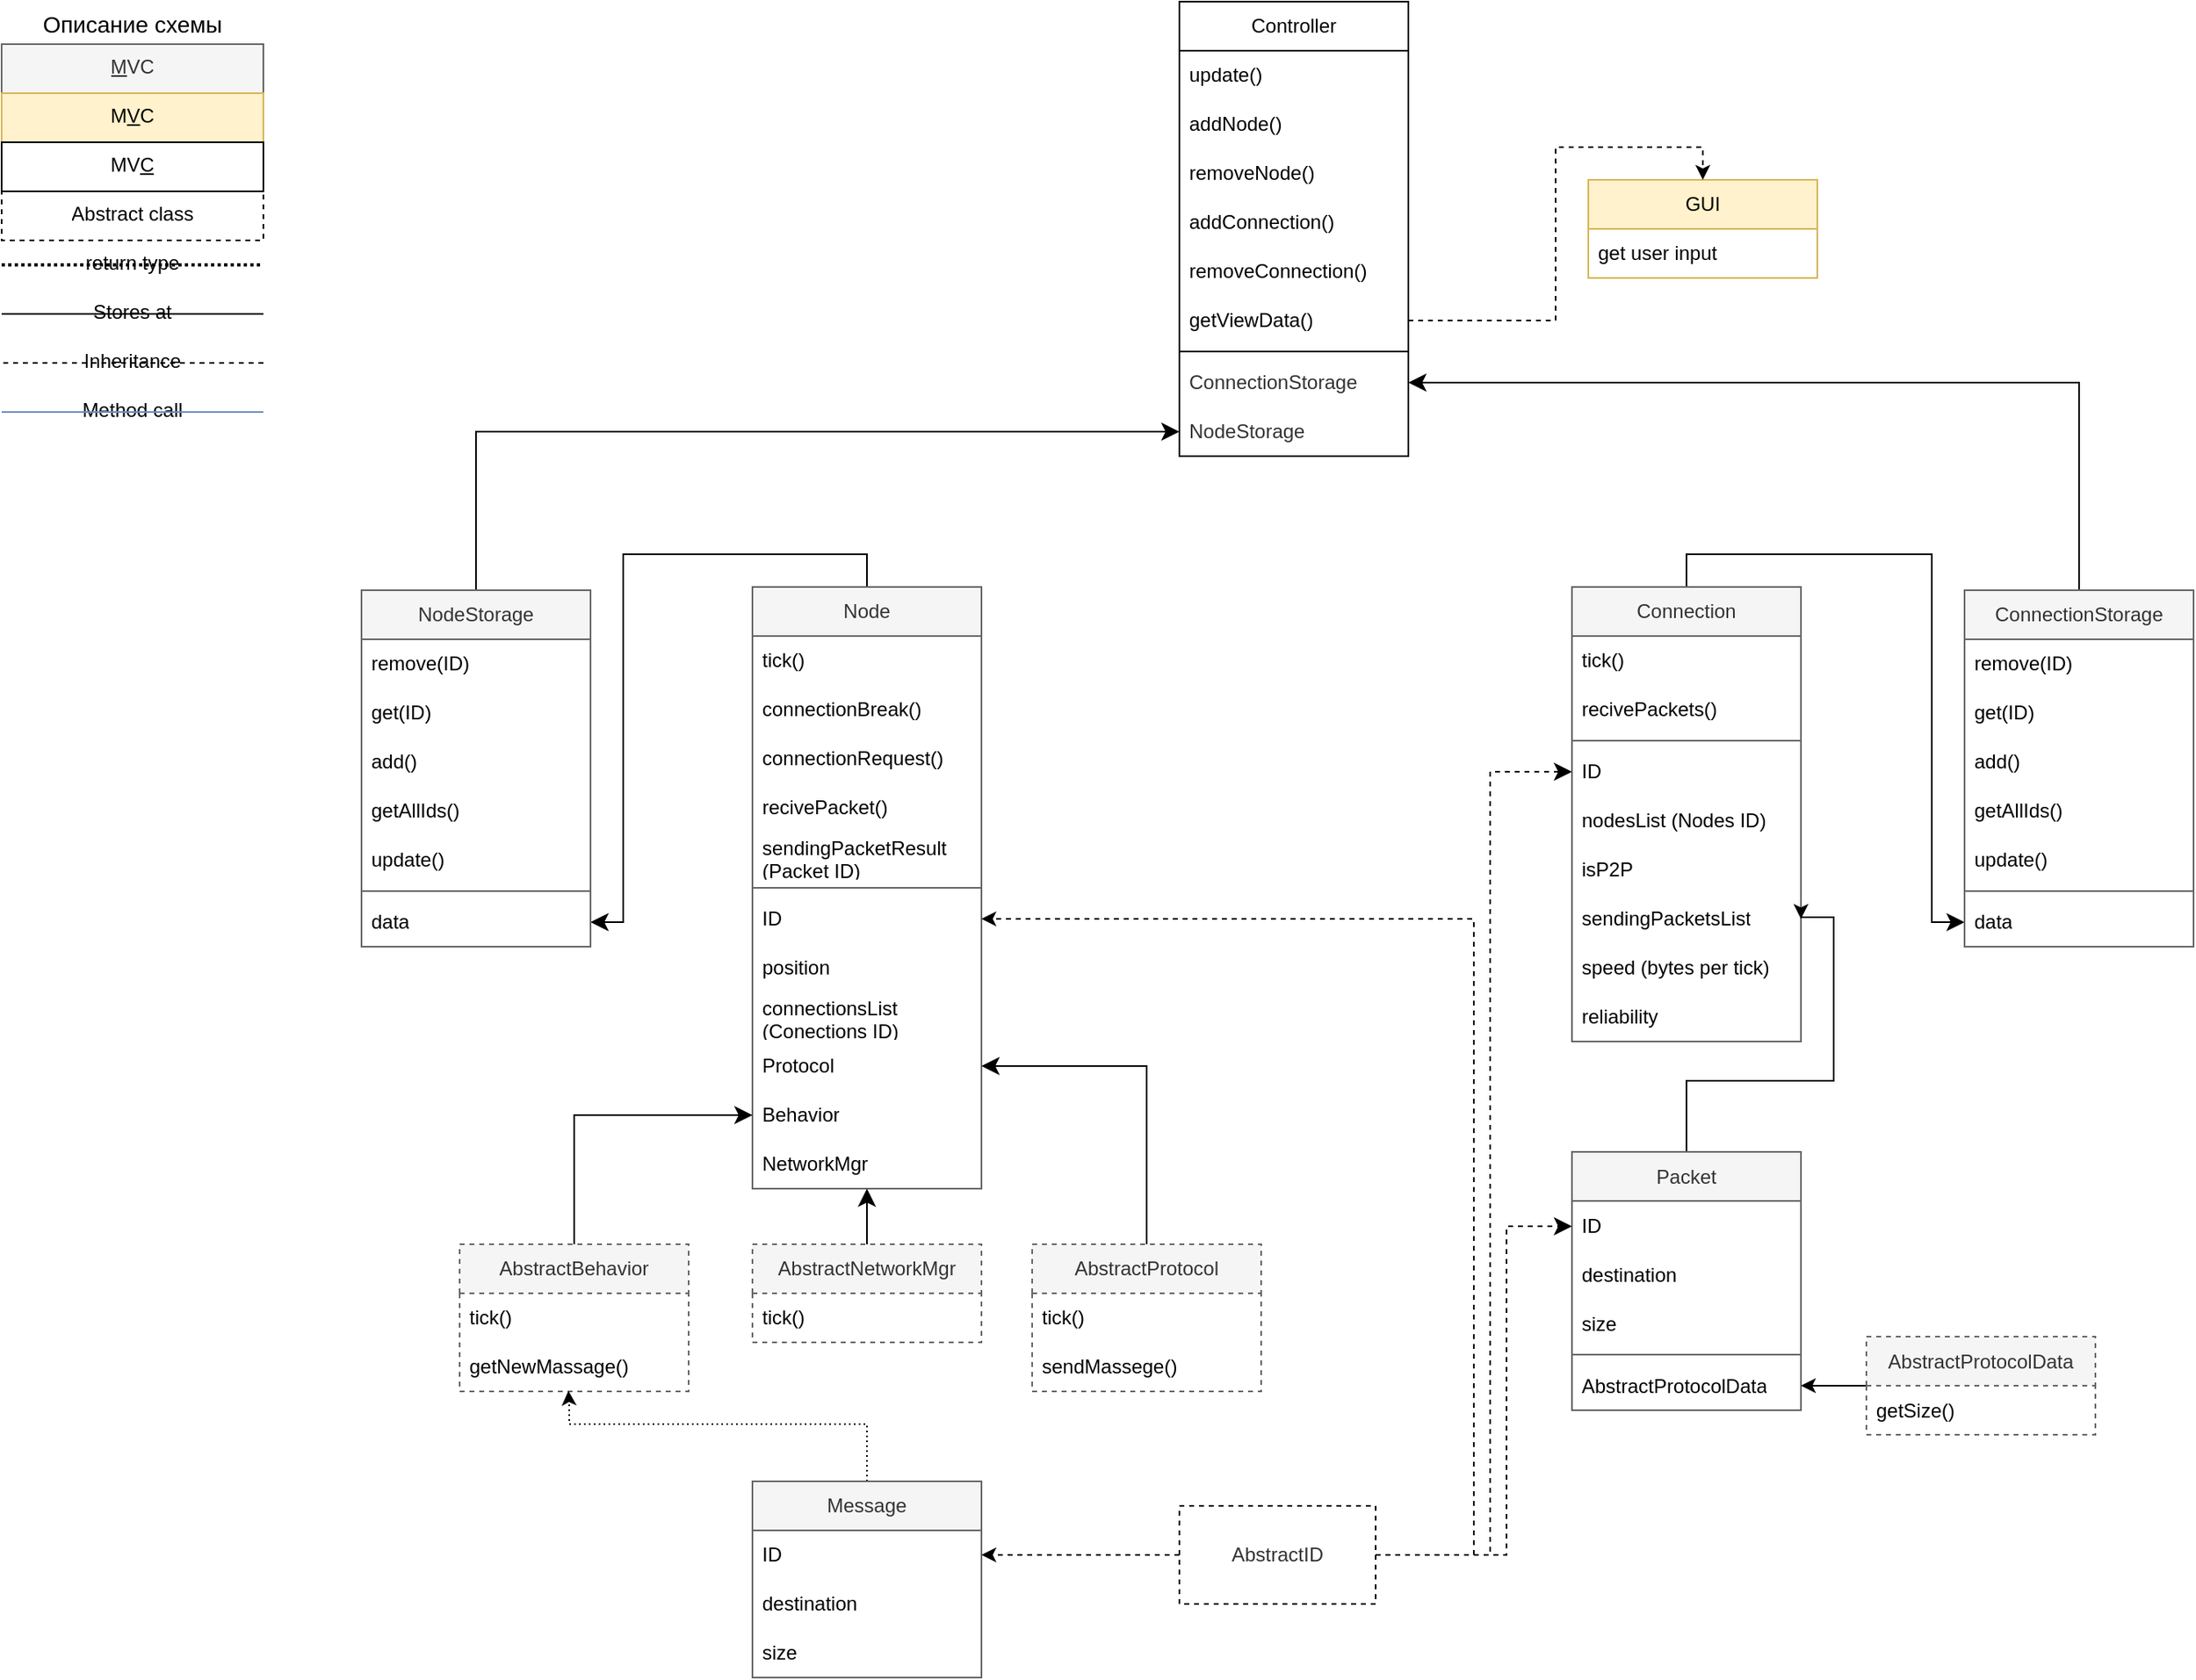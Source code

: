 <mxfile version="24.8.6">
  <diagram name="Ver2" id="9xVtvxBC4ScUAu1mD1pw">
    <mxGraphModel dx="2462" dy="978" grid="1" gridSize="10" guides="1" tooltips="1" connect="1" arrows="1" fold="1" page="1" pageScale="1" pageWidth="1600" pageHeight="900" math="0" shadow="0">
      <root>
        <mxCell id="6djmsBtQRYvO2U8o8B3D-0" />
        <mxCell id="6djmsBtQRYvO2U8o8B3D-1" parent="6djmsBtQRYvO2U8o8B3D-0" />
        <mxCell id="WVjayGv4iGfG3Z5BpXuU-56" value="" style="edgeStyle=orthogonalEdgeStyle;rounded=0;orthogonalLoop=1;jettySize=auto;html=1;fontSize=12;startSize=8;endSize=8;entryX=1;entryY=0.5;entryDx=0;entryDy=0;exitX=0.5;exitY=0;exitDx=0;exitDy=0;" edge="1" parent="6djmsBtQRYvO2U8o8B3D-1" source="6djmsBtQRYvO2U8o8B3D-3" target="WVjayGv4iGfG3Z5BpXuU-52">
          <mxGeometry relative="1" as="geometry">
            <mxPoint x="609" y="484" as="targetPoint" />
            <Array as="points">
              <mxPoint x="609" y="738" />
              <mxPoint x="460" y="738" />
              <mxPoint x="460" y="963" />
            </Array>
          </mxGeometry>
        </mxCell>
        <mxCell id="6djmsBtQRYvO2U8o8B3D-3" value="Node" style="swimlane;fontStyle=0;childLayout=stackLayout;horizontal=1;startSize=30;horizontalStack=0;resizeParent=1;resizeParentMax=0;resizeLast=0;collapsible=1;marginBottom=0;whiteSpace=wrap;html=1;fillColor=#f5f5f5;fontColor=#333333;strokeColor=#666666;" parent="6djmsBtQRYvO2U8o8B3D-1" vertex="1">
          <mxGeometry x="539" y="758" width="140" height="368" as="geometry" />
        </mxCell>
        <mxCell id="6djmsBtQRYvO2U8o8B3D-4" value="tick()" style="text;strokeColor=none;fillColor=none;align=left;verticalAlign=middle;spacingLeft=4;spacingRight=4;overflow=hidden;points=[[0,0.5],[1,0.5]];portConstraint=eastwest;rotatable=0;whiteSpace=wrap;html=1;" parent="6djmsBtQRYvO2U8o8B3D-3" vertex="1">
          <mxGeometry y="30" width="140" height="30" as="geometry" />
        </mxCell>
        <mxCell id="6djmsBtQRYvO2U8o8B3D-93" value="connectionBreak()" style="text;strokeColor=none;fillColor=none;align=left;verticalAlign=middle;spacingLeft=4;spacingRight=4;overflow=hidden;points=[[0,0.5],[1,0.5]];portConstraint=eastwest;rotatable=0;whiteSpace=wrap;html=1;" parent="6djmsBtQRYvO2U8o8B3D-3" vertex="1">
          <mxGeometry y="60" width="140" height="30" as="geometry" />
        </mxCell>
        <mxCell id="6djmsBtQRYvO2U8o8B3D-92" value="connectionRequest()" style="text;strokeColor=none;fillColor=none;align=left;verticalAlign=middle;spacingLeft=4;spacingRight=4;overflow=hidden;points=[[0,0.5],[1,0.5]];portConstraint=eastwest;rotatable=0;whiteSpace=wrap;html=1;" parent="6djmsBtQRYvO2U8o8B3D-3" vertex="1">
          <mxGeometry y="90" width="140" height="30" as="geometry" />
        </mxCell>
        <mxCell id="6djmsBtQRYvO2U8o8B3D-25" value="recivePacket()" style="text;strokeColor=none;fillColor=none;align=left;verticalAlign=middle;spacingLeft=4;spacingRight=4;overflow=hidden;points=[[0,0.5],[1,0.5]];portConstraint=eastwest;rotatable=0;whiteSpace=wrap;html=1;" parent="6djmsBtQRYvO2U8o8B3D-3" vertex="1">
          <mxGeometry y="120" width="140" height="30" as="geometry" />
        </mxCell>
        <mxCell id="6djmsBtQRYvO2U8o8B3D-26" value="sendingPacketResult (Packet ID)" style="text;strokeColor=none;fillColor=none;align=left;verticalAlign=middle;spacingLeft=4;spacingRight=4;overflow=hidden;points=[[0,0.5],[1,0.5]];portConstraint=eastwest;rotatable=0;whiteSpace=wrap;html=1;" parent="6djmsBtQRYvO2U8o8B3D-3" vertex="1">
          <mxGeometry y="150" width="140" height="30" as="geometry" />
        </mxCell>
        <mxCell id="6djmsBtQRYvO2U8o8B3D-5" value="" style="line;strokeWidth=1;fillColor=none;align=left;verticalAlign=middle;spacingTop=-1;spacingLeft=3;spacingRight=3;rotatable=0;labelPosition=right;points=[];portConstraint=eastwest;strokeColor=inherit;" parent="6djmsBtQRYvO2U8o8B3D-3" vertex="1">
          <mxGeometry y="180" width="140" height="8" as="geometry" />
        </mxCell>
        <mxCell id="6djmsBtQRYvO2U8o8B3D-6" value="ID" style="text;strokeColor=none;fillColor=none;align=left;verticalAlign=middle;spacingLeft=4;spacingRight=4;overflow=hidden;points=[[0,0.5],[1,0.5]];portConstraint=eastwest;rotatable=0;whiteSpace=wrap;html=1;" parent="6djmsBtQRYvO2U8o8B3D-3" vertex="1">
          <mxGeometry y="188" width="140" height="30" as="geometry" />
        </mxCell>
        <mxCell id="6djmsBtQRYvO2U8o8B3D-7" value="position" style="text;strokeColor=none;fillColor=none;align=left;verticalAlign=middle;spacingLeft=4;spacingRight=4;overflow=hidden;points=[[0,0.5],[1,0.5]];portConstraint=eastwest;rotatable=0;whiteSpace=wrap;html=1;" parent="6djmsBtQRYvO2U8o8B3D-3" vertex="1">
          <mxGeometry y="218" width="140" height="30" as="geometry" />
        </mxCell>
        <mxCell id="6djmsBtQRYvO2U8o8B3D-8" value="connectionsList&amp;nbsp; (Conections ID)" style="text;strokeColor=none;fillColor=none;align=left;verticalAlign=middle;spacingLeft=4;spacingRight=4;overflow=hidden;points=[[0,0.5],[1,0.5]];portConstraint=eastwest;rotatable=0;whiteSpace=wrap;html=1;" parent="6djmsBtQRYvO2U8o8B3D-3" vertex="1">
          <mxGeometry y="248" width="140" height="30" as="geometry" />
        </mxCell>
        <mxCell id="6djmsBtQRYvO2U8o8B3D-9" value="Protocol&amp;nbsp;" style="text;strokeColor=none;fillColor=none;align=left;verticalAlign=middle;spacingLeft=4;spacingRight=4;overflow=hidden;points=[[0,0.5],[1,0.5]];portConstraint=eastwest;rotatable=0;whiteSpace=wrap;html=1;" parent="6djmsBtQRYvO2U8o8B3D-3" vertex="1">
          <mxGeometry y="278" width="140" height="30" as="geometry" />
        </mxCell>
        <mxCell id="6djmsBtQRYvO2U8o8B3D-10" value="Behavior" style="text;strokeColor=none;fillColor=none;align=left;verticalAlign=middle;spacingLeft=4;spacingRight=4;overflow=hidden;points=[[0,0.5],[1,0.5]];portConstraint=eastwest;rotatable=0;whiteSpace=wrap;html=1;" parent="6djmsBtQRYvO2U8o8B3D-3" vertex="1">
          <mxGeometry y="308" width="140" height="30" as="geometry" />
        </mxCell>
        <mxCell id="6djmsBtQRYvO2U8o8B3D-11" value="NetworkMgr" style="text;strokeColor=none;fillColor=none;align=left;verticalAlign=middle;spacingLeft=4;spacingRight=4;overflow=hidden;points=[[0,0.5],[1,0.5]];portConstraint=eastwest;rotatable=0;whiteSpace=wrap;html=1;" parent="6djmsBtQRYvO2U8o8B3D-3" vertex="1">
          <mxGeometry y="338" width="140" height="30" as="geometry" />
        </mxCell>
        <mxCell id="WVjayGv4iGfG3Z5BpXuU-54" value="" style="edgeStyle=orthogonalEdgeStyle;rounded=0;orthogonalLoop=1;jettySize=auto;html=1;fontSize=12;startSize=8;endSize=8;entryX=0;entryY=0.5;entryDx=0;entryDy=0;exitX=0.5;exitY=0;exitDx=0;exitDy=0;" edge="1" parent="6djmsBtQRYvO2U8o8B3D-1" source="6djmsBtQRYvO2U8o8B3D-13" target="WVjayGv4iGfG3Z5BpXuU-50">
          <mxGeometry relative="1" as="geometry">
            <mxPoint x="1110" y="544" as="targetPoint" />
            <Array as="points">
              <mxPoint x="1110" y="738" />
              <mxPoint x="1260" y="738" />
              <mxPoint x="1260" y="963" />
            </Array>
          </mxGeometry>
        </mxCell>
        <mxCell id="6djmsBtQRYvO2U8o8B3D-13" value="Connection" style="swimlane;fontStyle=0;childLayout=stackLayout;horizontal=1;startSize=30;horizontalStack=0;resizeParent=1;resizeParentMax=0;resizeLast=0;collapsible=1;marginBottom=0;whiteSpace=wrap;html=1;fillColor=#f5f5f5;fontColor=#333333;strokeColor=#666666;" parent="6djmsBtQRYvO2U8o8B3D-1" vertex="1">
          <mxGeometry x="1040" y="758" width="140" height="278" as="geometry" />
        </mxCell>
        <mxCell id="6djmsBtQRYvO2U8o8B3D-14" value="tick()" style="text;strokeColor=none;fillColor=none;align=left;verticalAlign=middle;spacingLeft=4;spacingRight=4;overflow=hidden;points=[[0,0.5],[1,0.5]];portConstraint=eastwest;rotatable=0;whiteSpace=wrap;html=1;" parent="6djmsBtQRYvO2U8o8B3D-13" vertex="1">
          <mxGeometry y="30" width="140" height="30" as="geometry" />
        </mxCell>
        <mxCell id="WVjayGv4iGfG3Z5BpXuU-58" value="recivePackets()" style="text;strokeColor=none;fillColor=none;align=left;verticalAlign=middle;spacingLeft=4;spacingRight=4;overflow=hidden;points=[[0,0.5],[1,0.5]];portConstraint=eastwest;rotatable=0;whiteSpace=wrap;html=1;" vertex="1" parent="6djmsBtQRYvO2U8o8B3D-13">
          <mxGeometry y="60" width="140" height="30" as="geometry" />
        </mxCell>
        <mxCell id="6djmsBtQRYvO2U8o8B3D-15" value="" style="line;strokeWidth=1;fillColor=none;align=left;verticalAlign=middle;spacingTop=-1;spacingLeft=3;spacingRight=3;rotatable=0;labelPosition=right;points=[];portConstraint=eastwest;strokeColor=inherit;" parent="6djmsBtQRYvO2U8o8B3D-13" vertex="1">
          <mxGeometry y="90" width="140" height="8" as="geometry" />
        </mxCell>
        <mxCell id="6djmsBtQRYvO2U8o8B3D-16" value="ID" style="text;strokeColor=none;fillColor=none;align=left;verticalAlign=middle;spacingLeft=4;spacingRight=4;overflow=hidden;points=[[0,0.5],[1,0.5]];portConstraint=eastwest;rotatable=0;whiteSpace=wrap;html=1;" parent="6djmsBtQRYvO2U8o8B3D-13" vertex="1">
          <mxGeometry y="98" width="140" height="30" as="geometry" />
        </mxCell>
        <mxCell id="6djmsBtQRYvO2U8o8B3D-17" value="nodesList&lt;span style=&quot;background-color: initial;&quot;&gt;&amp;nbsp;(Nodes ID)&lt;/span&gt;" style="text;strokeColor=none;fillColor=none;align=left;verticalAlign=middle;spacingLeft=4;spacingRight=4;overflow=hidden;points=[[0,0.5],[1,0.5]];portConstraint=eastwest;rotatable=0;whiteSpace=wrap;html=1;" parent="6djmsBtQRYvO2U8o8B3D-13" vertex="1">
          <mxGeometry y="128" width="140" height="30" as="geometry" />
        </mxCell>
        <mxCell id="SFhjNOhDKGj1O6oXn9Yt-0" value="isP2P" style="text;strokeColor=none;fillColor=none;align=left;verticalAlign=middle;spacingLeft=4;spacingRight=4;overflow=hidden;points=[[0,0.5],[1,0.5]];portConstraint=eastwest;rotatable=0;whiteSpace=wrap;html=1;" parent="6djmsBtQRYvO2U8o8B3D-13" vertex="1">
          <mxGeometry y="158" width="140" height="30" as="geometry" />
        </mxCell>
        <mxCell id="6djmsBtQRYvO2U8o8B3D-18" value="sendingPackets&lt;span style=&quot;background-color: initial;&quot;&gt;List&lt;/span&gt;" style="text;strokeColor=none;fillColor=none;align=left;verticalAlign=middle;spacingLeft=4;spacingRight=4;overflow=hidden;points=[[0,0.5],[1,0.5]];portConstraint=eastwest;rotatable=0;whiteSpace=wrap;html=1;" parent="6djmsBtQRYvO2U8o8B3D-13" vertex="1">
          <mxGeometry y="188" width="140" height="30" as="geometry" />
        </mxCell>
        <mxCell id="6djmsBtQRYvO2U8o8B3D-19" value="speed (bytes per tick)" style="text;strokeColor=none;fillColor=none;align=left;verticalAlign=middle;spacingLeft=4;spacingRight=4;overflow=hidden;points=[[0,0.5],[1,0.5]];portConstraint=eastwest;rotatable=0;whiteSpace=wrap;html=1;" parent="6djmsBtQRYvO2U8o8B3D-13" vertex="1">
          <mxGeometry y="218" width="140" height="30" as="geometry" />
        </mxCell>
        <mxCell id="6djmsBtQRYvO2U8o8B3D-20" value="reliability" style="text;strokeColor=none;fillColor=none;align=left;verticalAlign=middle;spacingLeft=4;spacingRight=4;overflow=hidden;points=[[0,0.5],[1,0.5]];portConstraint=eastwest;rotatable=0;whiteSpace=wrap;html=1;" parent="6djmsBtQRYvO2U8o8B3D-13" vertex="1">
          <mxGeometry y="248" width="140" height="30" as="geometry" />
        </mxCell>
        <mxCell id="SFhjNOhDKGj1O6oXn9Yt-3" value="" style="edgeStyle=orthogonalEdgeStyle;rounded=0;orthogonalLoop=1;jettySize=auto;html=1;fontSize=12;startSize=8;endSize=8;entryX=1;entryY=0.5;entryDx=0;entryDy=0;" parent="6djmsBtQRYvO2U8o8B3D-1" source="6djmsBtQRYvO2U8o8B3D-22" target="6djmsBtQRYvO2U8o8B3D-9" edge="1">
          <mxGeometry relative="1" as="geometry">
            <mxPoint x="799.5" y="935" as="targetPoint" />
          </mxGeometry>
        </mxCell>
        <mxCell id="6djmsBtQRYvO2U8o8B3D-22" value="AbstractProtocol" style="swimlane;fontStyle=0;childLayout=stackLayout;horizontal=1;startSize=30;horizontalStack=0;resizeParent=1;resizeParentMax=0;resizeLast=0;collapsible=1;marginBottom=0;whiteSpace=wrap;html=1;dashed=1;fillColor=#f5f5f5;fontColor=#333333;strokeColor=#666666;" parent="6djmsBtQRYvO2U8o8B3D-1" vertex="1">
          <mxGeometry x="710" y="1160" width="140" height="90" as="geometry" />
        </mxCell>
        <mxCell id="6djmsBtQRYvO2U8o8B3D-23" value="tick()" style="text;strokeColor=none;fillColor=none;align=left;verticalAlign=middle;spacingLeft=4;spacingRight=4;overflow=hidden;points=[[0,0.5],[1,0.5]];portConstraint=eastwest;rotatable=0;whiteSpace=wrap;html=1;" parent="6djmsBtQRYvO2U8o8B3D-22" vertex="1">
          <mxGeometry y="30" width="140" height="30" as="geometry" />
        </mxCell>
        <mxCell id="6djmsBtQRYvO2U8o8B3D-24" value="sendMassege()" style="text;strokeColor=none;fillColor=none;align=left;verticalAlign=middle;spacingLeft=4;spacingRight=4;overflow=hidden;points=[[0,0.5],[1,0.5]];portConstraint=eastwest;rotatable=0;whiteSpace=wrap;html=1;" parent="6djmsBtQRYvO2U8o8B3D-22" vertex="1">
          <mxGeometry y="60" width="140" height="30" as="geometry" />
        </mxCell>
        <mxCell id="SFhjNOhDKGj1O6oXn9Yt-5" value="" style="edgeStyle=orthogonalEdgeStyle;rounded=0;orthogonalLoop=1;jettySize=auto;html=1;fontSize=12;startSize=8;endSize=8;entryX=0;entryY=0.5;entryDx=0;entryDy=0;" parent="6djmsBtQRYvO2U8o8B3D-1" source="6djmsBtQRYvO2U8o8B3D-28" target="6djmsBtQRYvO2U8o8B3D-10" edge="1">
          <mxGeometry relative="1" as="geometry">
            <mxPoint x="498.5" y="1016" as="targetPoint" />
          </mxGeometry>
        </mxCell>
        <mxCell id="6djmsBtQRYvO2U8o8B3D-28" value="AbstractBehavior" style="swimlane;fontStyle=0;childLayout=stackLayout;horizontal=1;startSize=30;horizontalStack=0;resizeParent=1;resizeParentMax=0;resizeLast=0;collapsible=1;marginBottom=0;whiteSpace=wrap;html=1;dashed=1;fillColor=#f5f5f5;fontColor=#333333;strokeColor=#666666;" parent="6djmsBtQRYvO2U8o8B3D-1" vertex="1">
          <mxGeometry x="360" y="1160" width="140" height="90" as="geometry" />
        </mxCell>
        <mxCell id="6djmsBtQRYvO2U8o8B3D-29" value="tick()" style="text;strokeColor=none;fillColor=none;align=left;verticalAlign=middle;spacingLeft=4;spacingRight=4;overflow=hidden;points=[[0,0.5],[1,0.5]];portConstraint=eastwest;rotatable=0;whiteSpace=wrap;html=1;" parent="6djmsBtQRYvO2U8o8B3D-28" vertex="1">
          <mxGeometry y="30" width="140" height="30" as="geometry" />
        </mxCell>
        <mxCell id="6djmsBtQRYvO2U8o8B3D-30" value="getNewMassage()" style="text;strokeColor=none;fillColor=none;align=left;verticalAlign=middle;spacingLeft=4;spacingRight=4;overflow=hidden;points=[[0,0.5],[1,0.5]];portConstraint=eastwest;rotatable=0;whiteSpace=wrap;html=1;" parent="6djmsBtQRYvO2U8o8B3D-28" vertex="1">
          <mxGeometry y="60" width="140" height="30" as="geometry" />
        </mxCell>
        <mxCell id="6djmsBtQRYvO2U8o8B3D-31" value="&lt;div&gt;&lt;span style=&quot;background-color: initial;&quot;&gt;Controller&lt;/span&gt;&lt;br&gt;&lt;/div&gt;" style="swimlane;fontStyle=0;childLayout=stackLayout;horizontal=1;startSize=30;horizontalStack=0;resizeParent=1;resizeParentMax=0;resizeLast=0;collapsible=1;marginBottom=0;whiteSpace=wrap;html=1;" parent="6djmsBtQRYvO2U8o8B3D-1" vertex="1">
          <mxGeometry x="800" y="400" width="140" height="278" as="geometry" />
        </mxCell>
        <mxCell id="6djmsBtQRYvO2U8o8B3D-32" value="update()" style="text;strokeColor=none;fillColor=none;align=left;verticalAlign=middle;spacingLeft=4;spacingRight=4;overflow=hidden;points=[[0,0.5],[1,0.5]];portConstraint=eastwest;rotatable=0;whiteSpace=wrap;html=1;" parent="6djmsBtQRYvO2U8o8B3D-31" vertex="1">
          <mxGeometry y="30" width="140" height="30" as="geometry" />
        </mxCell>
        <mxCell id="6djmsBtQRYvO2U8o8B3D-33" value="addNode()" style="text;strokeColor=none;fillColor=none;align=left;verticalAlign=middle;spacingLeft=4;spacingRight=4;overflow=hidden;points=[[0,0.5],[1,0.5]];portConstraint=eastwest;rotatable=0;whiteSpace=wrap;html=1;" parent="6djmsBtQRYvO2U8o8B3D-31" vertex="1">
          <mxGeometry y="60" width="140" height="30" as="geometry" />
        </mxCell>
        <mxCell id="6djmsBtQRYvO2U8o8B3D-34" value="removeNode()" style="text;strokeColor=none;fillColor=none;align=left;verticalAlign=middle;spacingLeft=4;spacingRight=4;overflow=hidden;points=[[0,0.5],[1,0.5]];portConstraint=eastwest;rotatable=0;whiteSpace=wrap;html=1;" parent="6djmsBtQRYvO2U8o8B3D-31" vertex="1">
          <mxGeometry y="90" width="140" height="30" as="geometry" />
        </mxCell>
        <mxCell id="6djmsBtQRYvO2U8o8B3D-35" value="addConnection()" style="text;strokeColor=none;fillColor=none;align=left;verticalAlign=middle;spacingLeft=4;spacingRight=4;overflow=hidden;points=[[0,0.5],[1,0.5]];portConstraint=eastwest;rotatable=0;whiteSpace=wrap;html=1;" parent="6djmsBtQRYvO2U8o8B3D-31" vertex="1">
          <mxGeometry y="120" width="140" height="30" as="geometry" />
        </mxCell>
        <mxCell id="6djmsBtQRYvO2U8o8B3D-36" value="removeConnection()" style="text;strokeColor=none;fillColor=none;align=left;verticalAlign=middle;spacingLeft=4;spacingRight=4;overflow=hidden;points=[[0,0.5],[1,0.5]];portConstraint=eastwest;rotatable=0;whiteSpace=wrap;html=1;" parent="6djmsBtQRYvO2U8o8B3D-31" vertex="1">
          <mxGeometry y="150" width="140" height="30" as="geometry" />
        </mxCell>
        <mxCell id="6djmsBtQRYvO2U8o8B3D-37" value="getViewData()" style="text;strokeColor=none;fillColor=none;align=left;verticalAlign=middle;spacingLeft=4;spacingRight=4;overflow=hidden;points=[[0,0.5],[1,0.5]];portConstraint=eastwest;rotatable=0;whiteSpace=wrap;html=1;" parent="6djmsBtQRYvO2U8o8B3D-31" vertex="1">
          <mxGeometry y="180" width="140" height="30" as="geometry" />
        </mxCell>
        <mxCell id="6djmsBtQRYvO2U8o8B3D-38" value="" style="line;strokeWidth=1;fillColor=none;align=left;verticalAlign=middle;spacingTop=-1;spacingLeft=3;spacingRight=3;rotatable=0;labelPosition=right;points=[];portConstraint=eastwest;strokeColor=inherit;" parent="6djmsBtQRYvO2U8o8B3D-31" vertex="1">
          <mxGeometry y="210" width="140" height="8" as="geometry" />
        </mxCell>
        <mxCell id="6djmsBtQRYvO2U8o8B3D-39" value="&lt;span style=&quot;color: rgb(51, 51, 51); text-align: center;&quot;&gt;ConnectionStorage&lt;/span&gt;" style="text;strokeColor=none;fillColor=none;align=left;verticalAlign=middle;spacingLeft=4;spacingRight=4;overflow=hidden;points=[[0,0.5],[1,0.5]];portConstraint=eastwest;rotatable=0;whiteSpace=wrap;html=1;" parent="6djmsBtQRYvO2U8o8B3D-31" vertex="1">
          <mxGeometry y="218" width="140" height="30" as="geometry" />
        </mxCell>
        <mxCell id="6djmsBtQRYvO2U8o8B3D-40" value="&lt;span style=&quot;color: rgb(51, 51, 51); text-align: center;&quot;&gt;NodeStorage&lt;/span&gt;" style="text;strokeColor=none;fillColor=none;align=left;verticalAlign=middle;spacingLeft=4;spacingRight=4;overflow=hidden;points=[[0,0.5],[1,0.5]];portConstraint=eastwest;rotatable=0;whiteSpace=wrap;html=1;" parent="6djmsBtQRYvO2U8o8B3D-31" vertex="1">
          <mxGeometry y="248" width="140" height="30" as="geometry" />
        </mxCell>
        <mxCell id="6djmsBtQRYvO2U8o8B3D-49" value="" style="edgeStyle=orthogonalEdgeStyle;rounded=0;orthogonalLoop=1;jettySize=auto;html=1;fontSize=12;startSize=8;endSize=8;exitX=0.5;exitY=0;exitDx=0;exitDy=0;entryX=0;entryY=0.5;entryDx=0;entryDy=0;" parent="6djmsBtQRYvO2U8o8B3D-1" source="WVjayGv4iGfG3Z5BpXuU-25" target="6djmsBtQRYvO2U8o8B3D-40" edge="1">
          <mxGeometry relative="1" as="geometry">
            <Array as="points">
              <mxPoint x="370" y="663" />
            </Array>
            <mxPoint x="360" y="760.0" as="sourcePoint" />
          </mxGeometry>
        </mxCell>
        <mxCell id="6djmsBtQRYvO2U8o8B3D-51" style="edgeStyle=orthogonalEdgeStyle;rounded=0;orthogonalLoop=1;jettySize=auto;html=1;exitX=0.5;exitY=0;exitDx=0;exitDy=0;fontSize=12;startSize=8;endSize=8;entryX=1;entryY=0.5;entryDx=0;entryDy=0;" parent="6djmsBtQRYvO2U8o8B3D-1" source="WVjayGv4iGfG3Z5BpXuU-43" target="6djmsBtQRYvO2U8o8B3D-39" edge="1">
          <mxGeometry relative="1" as="geometry">
            <mxPoint x="720" y="584" as="targetPoint" />
            <Array as="points">
              <mxPoint x="1350" y="633" />
            </Array>
            <mxPoint x="1360" y="760.0" as="sourcePoint" />
          </mxGeometry>
        </mxCell>
        <mxCell id="6djmsBtQRYvO2U8o8B3D-53" value="Описание схемы" style="swimlane;fontStyle=0;childLayout=stackLayout;horizontal=1;startSize=26;horizontalStack=0;resizeParent=1;resizeParentMax=0;resizeLast=0;collapsible=1;marginBottom=0;align=center;fontSize=14;strokeColor=none;fillColor=none;" parent="6djmsBtQRYvO2U8o8B3D-1" vertex="1">
          <mxGeometry x="80" y="400" width="160" height="266" as="geometry">
            <mxRectangle x="80" y="16" width="150" height="30" as="alternateBounds" />
          </mxGeometry>
        </mxCell>
        <mxCell id="6djmsBtQRYvO2U8o8B3D-54" value="&lt;u&gt;M&lt;/u&gt;VC" style="text;strokeColor=#666666;fillColor=#f5f5f5;spacingLeft=4;spacingRight=4;overflow=hidden;rotatable=0;points=[[0,0.5],[1,0.5]];portConstraint=eastwest;fontSize=12;whiteSpace=wrap;html=1;align=center;fontColor=#333333;" parent="6djmsBtQRYvO2U8o8B3D-53" vertex="1">
          <mxGeometry y="26" width="160" height="30" as="geometry" />
        </mxCell>
        <mxCell id="6djmsBtQRYvO2U8o8B3D-55" value="M&lt;u&gt;V&lt;/u&gt;C" style="text;strokeColor=#d6b656;fillColor=#fff2cc;spacingLeft=4;spacingRight=4;overflow=hidden;rotatable=0;points=[[0,0.5],[1,0.5]];portConstraint=eastwest;fontSize=12;whiteSpace=wrap;html=1;align=center;" parent="6djmsBtQRYvO2U8o8B3D-53" vertex="1">
          <mxGeometry y="56" width="160" height="30" as="geometry" />
        </mxCell>
        <mxCell id="6djmsBtQRYvO2U8o8B3D-56" value="MV&lt;u&gt;C&lt;/u&gt;" style="text;spacingLeft=4;spacingRight=4;overflow=hidden;rotatable=0;points=[[0,0.5],[1,0.5]];portConstraint=eastwest;fontSize=12;whiteSpace=wrap;html=1;align=center;strokeColor=default;fillColor=default;" parent="6djmsBtQRYvO2U8o8B3D-53" vertex="1">
          <mxGeometry y="86" width="160" height="30" as="geometry" />
        </mxCell>
        <mxCell id="6djmsBtQRYvO2U8o8B3D-57" value="Abstract class" style="text;spacingLeft=4;spacingRight=4;overflow=hidden;rotatable=0;points=[[0,0.5],[1,0.5]];portConstraint=eastwest;fontSize=12;whiteSpace=wrap;html=1;align=center;strokeColor=default;dashed=1;" parent="6djmsBtQRYvO2U8o8B3D-53" vertex="1">
          <mxGeometry y="116" width="160" height="30" as="geometry" />
        </mxCell>
        <mxCell id="6djmsBtQRYvO2U8o8B3D-58" value="return type" style="text;spacingLeft=4;spacingRight=4;overflow=hidden;rotatable=0;points=[[0,0.5],[1,0.5]];portConstraint=eastwest;fontSize=12;whiteSpace=wrap;html=1;align=center;strokeColor=none;dashed=1;" parent="6djmsBtQRYvO2U8o8B3D-53" vertex="1">
          <mxGeometry y="146" width="160" height="30" as="geometry" />
        </mxCell>
        <mxCell id="6djmsBtQRYvO2U8o8B3D-59" value="Stores at" style="text;spacingLeft=4;spacingRight=4;overflow=hidden;rotatable=0;points=[[0,0.5],[1,0.5]];portConstraint=eastwest;fontSize=12;whiteSpace=wrap;html=1;align=center;strokeColor=none;dashed=1;" parent="6djmsBtQRYvO2U8o8B3D-53" vertex="1">
          <mxGeometry y="176" width="160" height="30" as="geometry" />
        </mxCell>
        <mxCell id="6djmsBtQRYvO2U8o8B3D-60" value="Inheritance" style="text;spacingLeft=4;spacingRight=4;overflow=hidden;rotatable=0;points=[[0,0.5],[1,0.5]];portConstraint=eastwest;fontSize=12;whiteSpace=wrap;html=1;align=center;strokeColor=none;dashed=1;" parent="6djmsBtQRYvO2U8o8B3D-53" vertex="1">
          <mxGeometry y="206" width="160" height="30" as="geometry" />
        </mxCell>
        <mxCell id="6djmsBtQRYvO2U8o8B3D-61" value="Method call" style="text;spacingLeft=4;spacingRight=4;overflow=hidden;rotatable=0;points=[[0,0.5],[1,0.5]];portConstraint=eastwest;fontSize=12;whiteSpace=wrap;html=1;align=center;strokeColor=none;dashed=1;" parent="6djmsBtQRYvO2U8o8B3D-53" vertex="1">
          <mxGeometry y="236" width="160" height="30" as="geometry" />
        </mxCell>
        <mxCell id="6djmsBtQRYvO2U8o8B3D-62" value="" style="endArrow=none;dashed=1;html=1;rounded=0;entryX=0;entryY=0.5;entryDx=0;entryDy=0;exitX=1;exitY=0.5;exitDx=0;exitDy=0;" parent="6djmsBtQRYvO2U8o8B3D-53" source="6djmsBtQRYvO2U8o8B3D-60" target="6djmsBtQRYvO2U8o8B3D-60" edge="1">
          <mxGeometry width="50" height="50" relative="1" as="geometry">
            <mxPoint x="250" y="230" as="sourcePoint" />
            <mxPoint x="300" y="180" as="targetPoint" />
          </mxGeometry>
        </mxCell>
        <mxCell id="6djmsBtQRYvO2U8o8B3D-63" value="" style="endArrow=none;html=1;rounded=0;exitX=0;exitY=0.5;exitDx=0;exitDy=0;entryX=1;entryY=0.5;entryDx=0;entryDy=0;" parent="6djmsBtQRYvO2U8o8B3D-53" source="6djmsBtQRYvO2U8o8B3D-59" target="6djmsBtQRYvO2U8o8B3D-59" edge="1">
          <mxGeometry width="50" height="50" relative="1" as="geometry">
            <mxPoint x="250" y="230" as="sourcePoint" />
            <mxPoint x="300" y="180" as="targetPoint" />
          </mxGeometry>
        </mxCell>
        <mxCell id="6djmsBtQRYvO2U8o8B3D-64" value="" style="endArrow=none;dashed=1;html=1;dashPattern=1 1;strokeWidth=2;rounded=0;exitX=0;exitY=0.5;exitDx=0;exitDy=0;entryX=1;entryY=0.5;entryDx=0;entryDy=0;" parent="6djmsBtQRYvO2U8o8B3D-53" source="6djmsBtQRYvO2U8o8B3D-58" target="6djmsBtQRYvO2U8o8B3D-58" edge="1">
          <mxGeometry width="50" height="50" relative="1" as="geometry">
            <mxPoint x="169" y="120" as="sourcePoint" />
            <mxPoint x="219" y="70" as="targetPoint" />
          </mxGeometry>
        </mxCell>
        <mxCell id="6djmsBtQRYvO2U8o8B3D-65" value="" style="endArrow=none;html=1;rounded=0;exitX=0;exitY=0.5;exitDx=0;exitDy=0;entryX=1;entryY=0.5;entryDx=0;entryDy=0;fillColor=#dae8fc;strokeColor=#6c8ebf;" parent="6djmsBtQRYvO2U8o8B3D-53" source="6djmsBtQRYvO2U8o8B3D-61" target="6djmsBtQRYvO2U8o8B3D-61" edge="1">
          <mxGeometry width="50" height="50" relative="1" as="geometry">
            <mxPoint x="10" y="201" as="sourcePoint" />
            <mxPoint x="170" y="201" as="targetPoint" />
          </mxGeometry>
        </mxCell>
        <mxCell id="6djmsBtQRYvO2U8o8B3D-66" value="GUI" style="swimlane;fontStyle=0;childLayout=stackLayout;horizontal=1;startSize=30;horizontalStack=0;resizeParent=1;resizeParentMax=0;resizeLast=0;collapsible=1;marginBottom=0;whiteSpace=wrap;html=1;fillColor=#fff2cc;strokeColor=#d6b656;" parent="6djmsBtQRYvO2U8o8B3D-1" vertex="1">
          <mxGeometry x="1050" y="509" width="140" height="60" as="geometry" />
        </mxCell>
        <mxCell id="6djmsBtQRYvO2U8o8B3D-69" value="get user input" style="text;strokeColor=none;fillColor=none;align=left;verticalAlign=middle;spacingLeft=4;spacingRight=4;overflow=hidden;points=[[0,0.5],[1,0.5]];portConstraint=eastwest;rotatable=0;whiteSpace=wrap;html=1;" parent="6djmsBtQRYvO2U8o8B3D-66" vertex="1">
          <mxGeometry y="30" width="140" height="30" as="geometry" />
        </mxCell>
        <mxCell id="6djmsBtQRYvO2U8o8B3D-70" value="" style="edgeStyle=orthogonalEdgeStyle;rounded=0;orthogonalLoop=1;jettySize=auto;html=1;entryX=1;entryY=0.5;entryDx=0;entryDy=0;" parent="6djmsBtQRYvO2U8o8B3D-1" source="6djmsBtQRYvO2U8o8B3D-71" target="6djmsBtQRYvO2U8o8B3D-18" edge="1">
          <mxGeometry relative="1" as="geometry">
            <Array as="points">
              <mxPoint x="1110" y="1060" />
              <mxPoint x="1200" y="1060" />
              <mxPoint x="1200" y="960" />
              <mxPoint x="1180" y="960" />
            </Array>
          </mxGeometry>
        </mxCell>
        <mxCell id="6djmsBtQRYvO2U8o8B3D-71" value="Packet" style="swimlane;fontStyle=0;childLayout=stackLayout;horizontal=1;startSize=30;horizontalStack=0;resizeParent=1;resizeParentMax=0;resizeLast=0;collapsible=1;marginBottom=0;whiteSpace=wrap;html=1;fillColor=#f5f5f5;fontColor=#333333;strokeColor=#666666;" parent="6djmsBtQRYvO2U8o8B3D-1" vertex="1">
          <mxGeometry x="1040" y="1103.5" width="140" height="158" as="geometry" />
        </mxCell>
        <mxCell id="6djmsBtQRYvO2U8o8B3D-72" value="ID" style="text;strokeColor=none;fillColor=none;align=left;verticalAlign=middle;spacingLeft=4;spacingRight=4;overflow=hidden;points=[[0,0.5],[1,0.5]];portConstraint=eastwest;rotatable=0;whiteSpace=wrap;html=1;" parent="6djmsBtQRYvO2U8o8B3D-71" vertex="1">
          <mxGeometry y="30" width="140" height="30" as="geometry" />
        </mxCell>
        <mxCell id="6djmsBtQRYvO2U8o8B3D-73" value="destination" style="text;strokeColor=none;fillColor=none;align=left;verticalAlign=middle;spacingLeft=4;spacingRight=4;overflow=hidden;points=[[0,0.5],[1,0.5]];portConstraint=eastwest;rotatable=0;whiteSpace=wrap;html=1;" parent="6djmsBtQRYvO2U8o8B3D-71" vertex="1">
          <mxGeometry y="60" width="140" height="30" as="geometry" />
        </mxCell>
        <mxCell id="6djmsBtQRYvO2U8o8B3D-74" value="size" style="text;strokeColor=none;fillColor=none;align=left;verticalAlign=middle;spacingLeft=4;spacingRight=4;overflow=hidden;points=[[0,0.5],[1,0.5]];portConstraint=eastwest;rotatable=0;whiteSpace=wrap;html=1;" parent="6djmsBtQRYvO2U8o8B3D-71" vertex="1">
          <mxGeometry y="90" width="140" height="30" as="geometry" />
        </mxCell>
        <mxCell id="6djmsBtQRYvO2U8o8B3D-76" value="" style="line;strokeWidth=1;fillColor=none;align=left;verticalAlign=middle;spacingTop=-1;spacingLeft=3;spacingRight=3;rotatable=0;labelPosition=right;points=[];portConstraint=eastwest;strokeColor=inherit;" parent="6djmsBtQRYvO2U8o8B3D-71" vertex="1">
          <mxGeometry y="120" width="140" height="8" as="geometry" />
        </mxCell>
        <mxCell id="6djmsBtQRYvO2U8o8B3D-77" value="AbstractProtocolData" style="text;strokeColor=none;fillColor=none;align=left;verticalAlign=middle;spacingLeft=4;spacingRight=4;overflow=hidden;points=[[0,0.5],[1,0.5]];portConstraint=eastwest;rotatable=0;whiteSpace=wrap;html=1;" parent="6djmsBtQRYvO2U8o8B3D-71" vertex="1">
          <mxGeometry y="128" width="140" height="30" as="geometry" />
        </mxCell>
        <mxCell id="6djmsBtQRYvO2U8o8B3D-78" value="" style="edgeStyle=orthogonalEdgeStyle;rounded=0;orthogonalLoop=1;jettySize=auto;html=1;" parent="6djmsBtQRYvO2U8o8B3D-1" source="6djmsBtQRYvO2U8o8B3D-79" target="6djmsBtQRYvO2U8o8B3D-77" edge="1">
          <mxGeometry relative="1" as="geometry" />
        </mxCell>
        <mxCell id="6djmsBtQRYvO2U8o8B3D-79" value="Abstract&lt;span style=&quot;background-color: initial;&quot;&gt;Protocol&lt;/span&gt;&lt;span style=&quot;background-color: initial;&quot;&gt;Data&lt;/span&gt;" style="swimlane;fontStyle=0;childLayout=stackLayout;horizontal=1;startSize=30;horizontalStack=0;resizeParent=1;resizeParentMax=0;resizeLast=0;collapsible=1;marginBottom=0;whiteSpace=wrap;html=1;dashed=1;fillColor=#f5f5f5;fontColor=#333333;strokeColor=#666666;" parent="6djmsBtQRYvO2U8o8B3D-1" vertex="1">
          <mxGeometry x="1220" y="1216.5" width="140" height="60" as="geometry" />
        </mxCell>
        <mxCell id="6djmsBtQRYvO2U8o8B3D-80" value="getSize()" style="text;strokeColor=none;fillColor=none;align=left;verticalAlign=middle;spacingLeft=4;spacingRight=4;overflow=hidden;points=[[0,0.5],[1,0.5]];portConstraint=eastwest;rotatable=0;whiteSpace=wrap;html=1;" parent="6djmsBtQRYvO2U8o8B3D-79" vertex="1">
          <mxGeometry y="30" width="140" height="30" as="geometry" />
        </mxCell>
        <mxCell id="6djmsBtQRYvO2U8o8B3D-81" value="" style="edgeStyle=orthogonalEdgeStyle;rounded=0;orthogonalLoop=1;jettySize=auto;html=1;entryX=0.475;entryY=0.987;entryDx=0;entryDy=0;entryPerimeter=0;dashed=1;dashPattern=1 2;" parent="6djmsBtQRYvO2U8o8B3D-1" source="6djmsBtQRYvO2U8o8B3D-82" target="6djmsBtQRYvO2U8o8B3D-30" edge="1">
          <mxGeometry relative="1" as="geometry">
            <Array as="points">
              <mxPoint x="609" y="1270" />
              <mxPoint x="427" y="1270" />
              <mxPoint x="427" y="1260" />
            </Array>
          </mxGeometry>
        </mxCell>
        <mxCell id="6djmsBtQRYvO2U8o8B3D-82" value="Message" style="swimlane;fontStyle=0;childLayout=stackLayout;horizontal=1;startSize=30;horizontalStack=0;resizeParent=1;resizeParentMax=0;resizeLast=0;collapsible=1;marginBottom=0;whiteSpace=wrap;html=1;fillColor=#f5f5f5;fontColor=#333333;strokeColor=#666666;" parent="6djmsBtQRYvO2U8o8B3D-1" vertex="1">
          <mxGeometry x="539" y="1305" width="140" height="120" as="geometry" />
        </mxCell>
        <mxCell id="6djmsBtQRYvO2U8o8B3D-83" value="ID" style="text;strokeColor=none;fillColor=none;align=left;verticalAlign=middle;spacingLeft=4;spacingRight=4;overflow=hidden;points=[[0,0.5],[1,0.5]];portConstraint=eastwest;rotatable=0;whiteSpace=wrap;html=1;" parent="6djmsBtQRYvO2U8o8B3D-82" vertex="1">
          <mxGeometry y="30" width="140" height="30" as="geometry" />
        </mxCell>
        <mxCell id="6djmsBtQRYvO2U8o8B3D-85" value="destination" style="text;strokeColor=none;fillColor=none;align=left;verticalAlign=middle;spacingLeft=4;spacingRight=4;overflow=hidden;points=[[0,0.5],[1,0.5]];portConstraint=eastwest;rotatable=0;whiteSpace=wrap;html=1;" parent="6djmsBtQRYvO2U8o8B3D-82" vertex="1">
          <mxGeometry y="60" width="140" height="30" as="geometry" />
        </mxCell>
        <mxCell id="6djmsBtQRYvO2U8o8B3D-84" value="size" style="text;strokeColor=none;fillColor=none;align=left;verticalAlign=middle;spacingLeft=4;spacingRight=4;overflow=hidden;points=[[0,0.5],[1,0.5]];portConstraint=eastwest;rotatable=0;whiteSpace=wrap;html=1;" parent="6djmsBtQRYvO2U8o8B3D-82" vertex="1">
          <mxGeometry y="90" width="140" height="30" as="geometry" />
        </mxCell>
        <mxCell id="SFhjNOhDKGj1O6oXn9Yt-6" value="" style="edgeStyle=none;curved=1;rounded=0;orthogonalLoop=1;jettySize=auto;html=1;fontSize=12;startSize=8;endSize=8;" parent="6djmsBtQRYvO2U8o8B3D-1" source="6djmsBtQRYvO2U8o8B3D-90" target="6djmsBtQRYvO2U8o8B3D-11" edge="1">
          <mxGeometry relative="1" as="geometry">
            <mxPoint x="610" y="1070" as="targetPoint" />
          </mxGeometry>
        </mxCell>
        <mxCell id="6djmsBtQRYvO2U8o8B3D-90" value="AbstractNetworkMgr" style="swimlane;fontStyle=0;childLayout=stackLayout;horizontal=1;startSize=30;horizontalStack=0;resizeParent=1;resizeParentMax=0;resizeLast=0;collapsible=1;marginBottom=0;whiteSpace=wrap;html=1;dashed=1;fillColor=#f5f5f5;fontColor=#333333;strokeColor=#666666;" parent="6djmsBtQRYvO2U8o8B3D-1" vertex="1">
          <mxGeometry x="539" y="1160" width="140" height="60" as="geometry" />
        </mxCell>
        <mxCell id="6djmsBtQRYvO2U8o8B3D-91" value="tick()" style="text;strokeColor=none;fillColor=none;align=left;verticalAlign=middle;spacingLeft=4;spacingRight=4;overflow=hidden;points=[[0,0.5],[1,0.5]];portConstraint=eastwest;rotatable=0;whiteSpace=wrap;html=1;" parent="6djmsBtQRYvO2U8o8B3D-90" vertex="1">
          <mxGeometry y="30" width="140" height="30" as="geometry" />
        </mxCell>
        <mxCell id="n-c7wxsCWT6sdEi72u9--5" value="" style="edgeStyle=orthogonalEdgeStyle;rounded=0;orthogonalLoop=1;jettySize=auto;html=1;entryX=1;entryY=0.5;entryDx=0;entryDy=0;exitX=1;exitY=0.5;exitDx=0;exitDy=0;dashed=1;" parent="6djmsBtQRYvO2U8o8B3D-1" source="SFhjNOhDKGj1O6oXn9Yt-1" target="6djmsBtQRYvO2U8o8B3D-6" edge="1">
          <mxGeometry relative="1" as="geometry">
            <Array as="points">
              <mxPoint x="980" y="1350" />
              <mxPoint x="980" y="961" />
            </Array>
            <mxPoint x="932.24" y="1342.26" as="sourcePoint" />
          </mxGeometry>
        </mxCell>
        <mxCell id="n-c7wxsCWT6sdEi72u9--6" value="" style="edgeStyle=orthogonalEdgeStyle;rounded=0;orthogonalLoop=1;jettySize=auto;html=1;dashed=1;exitX=0;exitY=0.5;exitDx=0;exitDy=0;entryX=1;entryY=0.5;entryDx=0;entryDy=0;" parent="6djmsBtQRYvO2U8o8B3D-1" source="SFhjNOhDKGj1O6oXn9Yt-1" target="6djmsBtQRYvO2U8o8B3D-83" edge="1">
          <mxGeometry relative="1" as="geometry">
            <mxPoint x="489" y="1240" as="targetPoint" />
            <Array as="points">
              <mxPoint x="740" y="1350" />
              <mxPoint x="740" y="1350" />
            </Array>
            <mxPoint x="792.52" y="1343.58" as="sourcePoint" />
          </mxGeometry>
        </mxCell>
        <mxCell id="5VUWbY4lleYpnQQ5bRxo-0" style="edgeStyle=orthogonalEdgeStyle;rounded=0;orthogonalLoop=1;jettySize=auto;html=1;exitX=1;exitY=0.5;exitDx=0;exitDy=0;dashed=1;entryX=0.5;entryY=0;entryDx=0;entryDy=0;" parent="6djmsBtQRYvO2U8o8B3D-1" source="6djmsBtQRYvO2U8o8B3D-37" target="6djmsBtQRYvO2U8o8B3D-66" edge="1">
          <mxGeometry relative="1" as="geometry">
            <Array as="points">
              <mxPoint x="1030" y="595" />
              <mxPoint x="1030" y="489" />
              <mxPoint x="1120" y="489" />
            </Array>
            <mxPoint x="1280" y="595" as="targetPoint" />
          </mxGeometry>
        </mxCell>
        <mxCell id="WVjayGv4iGfG3Z5BpXuU-2" value="" style="edgeStyle=orthogonalEdgeStyle;rounded=0;orthogonalLoop=1;jettySize=auto;html=1;fontSize=12;startSize=8;endSize=8;dashed=1;entryX=0;entryY=0.5;entryDx=0;entryDy=0;" edge="1" parent="6djmsBtQRYvO2U8o8B3D-1" source="SFhjNOhDKGj1O6oXn9Yt-1" target="6djmsBtQRYvO2U8o8B3D-72">
          <mxGeometry relative="1" as="geometry">
            <mxPoint x="1010" y="1120" as="targetPoint" />
            <Array as="points">
              <mxPoint x="1000" y="1350" />
              <mxPoint x="1000" y="1149" />
              <mxPoint x="1040" y="1149" />
            </Array>
          </mxGeometry>
        </mxCell>
        <mxCell id="WVjayGv4iGfG3Z5BpXuU-4" value="" style="edgeStyle=orthogonalEdgeStyle;rounded=0;orthogonalLoop=1;jettySize=auto;html=1;fontSize=12;startSize=8;endSize=8;dashed=1;entryX=0;entryY=0.5;entryDx=0;entryDy=0;" edge="1" parent="6djmsBtQRYvO2U8o8B3D-1" source="SFhjNOhDKGj1O6oXn9Yt-1" target="6djmsBtQRYvO2U8o8B3D-16">
          <mxGeometry relative="1" as="geometry">
            <mxPoint x="1040" y="1335" as="targetPoint" />
            <Array as="points">
              <mxPoint x="990" y="1350" />
              <mxPoint x="990" y="871" />
            </Array>
          </mxGeometry>
        </mxCell>
        <mxCell id="SFhjNOhDKGj1O6oXn9Yt-1" value="&lt;span style=&quot;color: rgb(51, 51, 51);&quot;&gt;AbstractID&lt;/span&gt;" style="rounded=0;whiteSpace=wrap;html=1;dashed=1;" parent="6djmsBtQRYvO2U8o8B3D-1" vertex="1">
          <mxGeometry x="800" y="1320" width="120" height="60" as="geometry" />
        </mxCell>
        <mxCell id="WVjayGv4iGfG3Z5BpXuU-25" value="NodeStorage" style="swimlane;fontStyle=0;childLayout=stackLayout;horizontal=1;startSize=30;horizontalStack=0;resizeParent=1;resizeParentMax=0;resizeLast=0;collapsible=1;marginBottom=0;whiteSpace=wrap;html=1;fillColor=#f5f5f5;fontColor=#333333;strokeColor=#666666;" vertex="1" parent="6djmsBtQRYvO2U8o8B3D-1">
          <mxGeometry x="300" y="760" width="140" height="218" as="geometry" />
        </mxCell>
        <mxCell id="WVjayGv4iGfG3Z5BpXuU-42" value="remove(ID&lt;span style=&quot;background-color: initial;&quot;&gt;)&lt;/span&gt;" style="text;strokeColor=none;fillColor=none;align=left;verticalAlign=middle;spacingLeft=4;spacingRight=4;overflow=hidden;points=[[0,0.5],[1,0.5]];portConstraint=eastwest;rotatable=0;whiteSpace=wrap;html=1;" vertex="1" parent="WVjayGv4iGfG3Z5BpXuU-25">
          <mxGeometry y="30" width="140" height="30" as="geometry" />
        </mxCell>
        <mxCell id="WVjayGv4iGfG3Z5BpXuU-41" value="get(ID&lt;span style=&quot;background-color: initial;&quot;&gt;)&lt;/span&gt;" style="text;strokeColor=none;fillColor=none;align=left;verticalAlign=middle;spacingLeft=4;spacingRight=4;overflow=hidden;points=[[0,0.5],[1,0.5]];portConstraint=eastwest;rotatable=0;whiteSpace=wrap;html=1;" vertex="1" parent="WVjayGv4iGfG3Z5BpXuU-25">
          <mxGeometry y="60" width="140" height="30" as="geometry" />
        </mxCell>
        <mxCell id="WVjayGv4iGfG3Z5BpXuU-40" value="add&lt;span style=&quot;background-color: initial;&quot;&gt;()&lt;/span&gt;" style="text;strokeColor=none;fillColor=none;align=left;verticalAlign=middle;spacingLeft=4;spacingRight=4;overflow=hidden;points=[[0,0.5],[1,0.5]];portConstraint=eastwest;rotatable=0;whiteSpace=wrap;html=1;" vertex="1" parent="WVjayGv4iGfG3Z5BpXuU-25">
          <mxGeometry y="90" width="140" height="30" as="geometry" />
        </mxCell>
        <mxCell id="WVjayGv4iGfG3Z5BpXuU-39" value="getAllIds()" style="text;strokeColor=none;fillColor=none;align=left;verticalAlign=middle;spacingLeft=4;spacingRight=4;overflow=hidden;points=[[0,0.5],[1,0.5]];portConstraint=eastwest;rotatable=0;whiteSpace=wrap;html=1;" vertex="1" parent="WVjayGv4iGfG3Z5BpXuU-25">
          <mxGeometry y="120" width="140" height="30" as="geometry" />
        </mxCell>
        <mxCell id="WVjayGv4iGfG3Z5BpXuU-38" value="update()" style="text;strokeColor=none;fillColor=none;align=left;verticalAlign=middle;spacingLeft=4;spacingRight=4;overflow=hidden;points=[[0,0.5],[1,0.5]];portConstraint=eastwest;rotatable=0;whiteSpace=wrap;html=1;" vertex="1" parent="WVjayGv4iGfG3Z5BpXuU-25">
          <mxGeometry y="150" width="140" height="30" as="geometry" />
        </mxCell>
        <mxCell id="WVjayGv4iGfG3Z5BpXuU-51" value="" style="line;strokeWidth=1;fillColor=none;align=left;verticalAlign=middle;spacingTop=-1;spacingLeft=3;spacingRight=3;rotatable=0;labelPosition=right;points=[];portConstraint=eastwest;strokeColor=inherit;" vertex="1" parent="WVjayGv4iGfG3Z5BpXuU-25">
          <mxGeometry y="180" width="140" height="8" as="geometry" />
        </mxCell>
        <mxCell id="WVjayGv4iGfG3Z5BpXuU-52" value="data" style="text;strokeColor=none;fillColor=none;align=left;verticalAlign=middle;spacingLeft=4;spacingRight=4;overflow=hidden;points=[[0,0.5],[1,0.5]];portConstraint=eastwest;rotatable=0;whiteSpace=wrap;html=1;" vertex="1" parent="WVjayGv4iGfG3Z5BpXuU-25">
          <mxGeometry y="188" width="140" height="30" as="geometry" />
        </mxCell>
        <mxCell id="WVjayGv4iGfG3Z5BpXuU-43" value="ConnectionStorage" style="swimlane;fontStyle=0;childLayout=stackLayout;horizontal=1;startSize=30;horizontalStack=0;resizeParent=1;resizeParentMax=0;resizeLast=0;collapsible=1;marginBottom=0;whiteSpace=wrap;html=1;fillColor=#f5f5f5;fontColor=#333333;strokeColor=#666666;" vertex="1" parent="6djmsBtQRYvO2U8o8B3D-1">
          <mxGeometry x="1280" y="760" width="140" height="218" as="geometry" />
        </mxCell>
        <mxCell id="WVjayGv4iGfG3Z5BpXuU-44" value="remove(ID&lt;span style=&quot;background-color: initial;&quot;&gt;)&lt;/span&gt;" style="text;strokeColor=none;fillColor=none;align=left;verticalAlign=middle;spacingLeft=4;spacingRight=4;overflow=hidden;points=[[0,0.5],[1,0.5]];portConstraint=eastwest;rotatable=0;whiteSpace=wrap;html=1;" vertex="1" parent="WVjayGv4iGfG3Z5BpXuU-43">
          <mxGeometry y="30" width="140" height="30" as="geometry" />
        </mxCell>
        <mxCell id="WVjayGv4iGfG3Z5BpXuU-45" value="get(ID&lt;span style=&quot;background-color: initial;&quot;&gt;)&lt;/span&gt;" style="text;strokeColor=none;fillColor=none;align=left;verticalAlign=middle;spacingLeft=4;spacingRight=4;overflow=hidden;points=[[0,0.5],[1,0.5]];portConstraint=eastwest;rotatable=0;whiteSpace=wrap;html=1;" vertex="1" parent="WVjayGv4iGfG3Z5BpXuU-43">
          <mxGeometry y="60" width="140" height="30" as="geometry" />
        </mxCell>
        <mxCell id="WVjayGv4iGfG3Z5BpXuU-46" value="add&lt;span style=&quot;background-color: initial;&quot;&gt;()&lt;/span&gt;" style="text;strokeColor=none;fillColor=none;align=left;verticalAlign=middle;spacingLeft=4;spacingRight=4;overflow=hidden;points=[[0,0.5],[1,0.5]];portConstraint=eastwest;rotatable=0;whiteSpace=wrap;html=1;" vertex="1" parent="WVjayGv4iGfG3Z5BpXuU-43">
          <mxGeometry y="90" width="140" height="30" as="geometry" />
        </mxCell>
        <mxCell id="WVjayGv4iGfG3Z5BpXuU-47" value="getAllIds()" style="text;strokeColor=none;fillColor=none;align=left;verticalAlign=middle;spacingLeft=4;spacingRight=4;overflow=hidden;points=[[0,0.5],[1,0.5]];portConstraint=eastwest;rotatable=0;whiteSpace=wrap;html=1;" vertex="1" parent="WVjayGv4iGfG3Z5BpXuU-43">
          <mxGeometry y="120" width="140" height="30" as="geometry" />
        </mxCell>
        <mxCell id="WVjayGv4iGfG3Z5BpXuU-48" value="update()" style="text;strokeColor=none;fillColor=none;align=left;verticalAlign=middle;spacingLeft=4;spacingRight=4;overflow=hidden;points=[[0,0.5],[1,0.5]];portConstraint=eastwest;rotatable=0;whiteSpace=wrap;html=1;" vertex="1" parent="WVjayGv4iGfG3Z5BpXuU-43">
          <mxGeometry y="150" width="140" height="30" as="geometry" />
        </mxCell>
        <mxCell id="WVjayGv4iGfG3Z5BpXuU-49" value="" style="line;strokeWidth=1;fillColor=none;align=left;verticalAlign=middle;spacingTop=-1;spacingLeft=3;spacingRight=3;rotatable=0;labelPosition=right;points=[];portConstraint=eastwest;strokeColor=inherit;" vertex="1" parent="WVjayGv4iGfG3Z5BpXuU-43">
          <mxGeometry y="180" width="140" height="8" as="geometry" />
        </mxCell>
        <mxCell id="WVjayGv4iGfG3Z5BpXuU-50" value="data" style="text;strokeColor=none;fillColor=none;align=left;verticalAlign=middle;spacingLeft=4;spacingRight=4;overflow=hidden;points=[[0,0.5],[1,0.5]];portConstraint=eastwest;rotatable=0;whiteSpace=wrap;html=1;" vertex="1" parent="WVjayGv4iGfG3Z5BpXuU-43">
          <mxGeometry y="188" width="140" height="30" as="geometry" />
        </mxCell>
      </root>
    </mxGraphModel>
  </diagram>
</mxfile>
